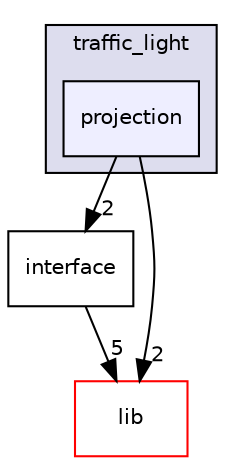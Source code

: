 digraph "modules/perception/traffic_light/projection" {
  compound=true
  node [ fontsize="10", fontname="Helvetica"];
  edge [ labelfontsize="10", labelfontname="Helvetica"];
  subgraph clusterdir_259d8cba57c282fe549a96238c660ace {
    graph [ bgcolor="#ddddee", pencolor="black", label="traffic_light" fontname="Helvetica", fontsize="10", URL="dir_259d8cba57c282fe549a96238c660ace.html"]
  dir_28023798f8c6b3b1bc1a6e96351a74b5 [shape=box, label="projection", style="filled", fillcolor="#eeeeff", pencolor="black", URL="dir_28023798f8c6b3b1bc1a6e96351a74b5.html"];
  }
  dir_e6b59c7214001c824cfd48ec013b984d [shape=box label="interface" URL="dir_e6b59c7214001c824cfd48ec013b984d.html"];
  dir_4c1a26545ee9c743bf92254028874005 [shape=box label="lib" fillcolor="white" style="filled" color="red" URL="dir_4c1a26545ee9c743bf92254028874005.html"];
  dir_28023798f8c6b3b1bc1a6e96351a74b5->dir_e6b59c7214001c824cfd48ec013b984d [headlabel="2", labeldistance=1.5 headhref="dir_000169_000167.html"];
  dir_28023798f8c6b3b1bc1a6e96351a74b5->dir_4c1a26545ee9c743bf92254028874005 [headlabel="2", labeldistance=1.5 headhref="dir_000169_000145.html"];
  dir_e6b59c7214001c824cfd48ec013b984d->dir_4c1a26545ee9c743bf92254028874005 [headlabel="5", labeldistance=1.5 headhref="dir_000167_000145.html"];
}
